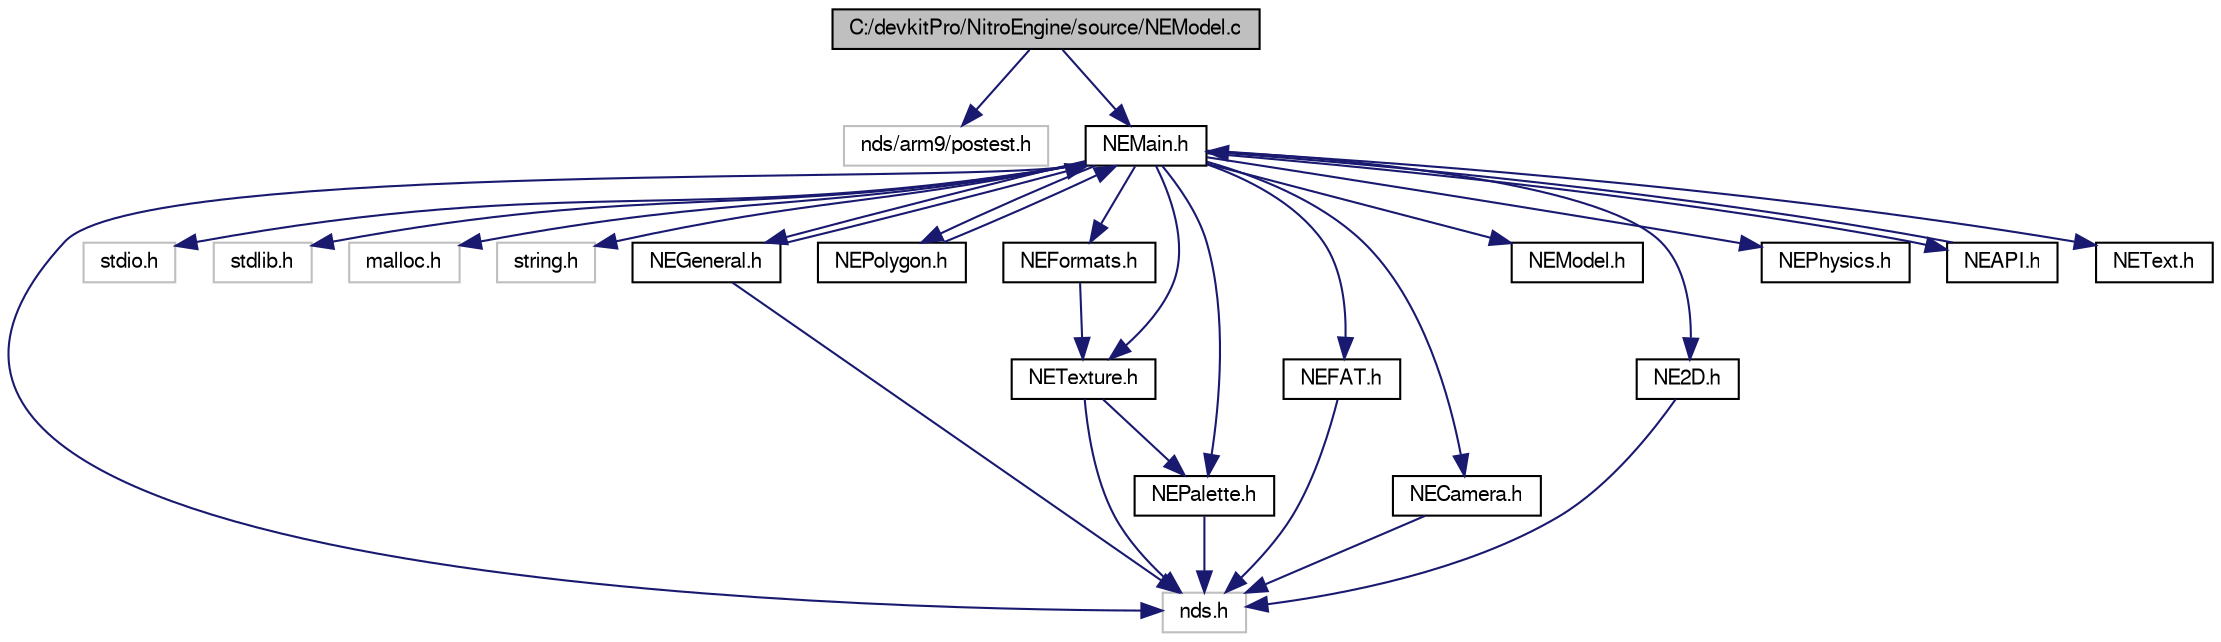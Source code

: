 digraph G
{
  bgcolor="transparent";
  edge [fontname="FreeSans",fontsize=10,labelfontname="FreeSans",labelfontsize=10];
  node [fontname="FreeSans",fontsize=10,shape=record];
  Node1 [label="C:/devkitPro/NitroEngine/source/NEModel.c",height=0.2,width=0.4,color="black", fillcolor="grey75", style="filled" fontcolor="black"];
  Node1 -> Node2 [color="midnightblue",fontsize=10,style="solid",fontname="FreeSans"];
  Node2 [label="nds/arm9/postest.h",height=0.2,width=0.4,color="grey75"];
  Node1 -> Node3 [color="midnightblue",fontsize=10,style="solid",fontname="FreeSans"];
  Node3 [label="NEMain.h",height=0.2,width=0.4,color="black",URL="$_n_e_main_8h.html",tooltip="Main file of Nitro Engine."];
  Node3 -> Node4 [color="midnightblue",fontsize=10,style="solid",fontname="FreeSans"];
  Node4 [label="nds.h",height=0.2,width=0.4,color="grey75"];
  Node3 -> Node5 [color="midnightblue",fontsize=10,style="solid",fontname="FreeSans"];
  Node5 [label="stdio.h",height=0.2,width=0.4,color="grey75"];
  Node3 -> Node6 [color="midnightblue",fontsize=10,style="solid",fontname="FreeSans"];
  Node6 [label="stdlib.h",height=0.2,width=0.4,color="grey75"];
  Node3 -> Node7 [color="midnightblue",fontsize=10,style="solid",fontname="FreeSans"];
  Node7 [label="malloc.h",height=0.2,width=0.4,color="grey75"];
  Node3 -> Node8 [color="midnightblue",fontsize=10,style="solid",fontname="FreeSans"];
  Node8 [label="string.h",height=0.2,width=0.4,color="grey75"];
  Node3 -> Node9 [color="midnightblue",fontsize=10,style="solid",fontname="FreeSans"];
  Node9 [label="NEGeneral.h",height=0.2,width=0.4,color="black",URL="$_n_e_general_8h.html",tooltip="Init 3D mode and process functions."];
  Node9 -> Node4 [color="midnightblue",fontsize=10,style="solid",fontname="FreeSans"];
  Node9 -> Node3 [color="midnightblue",fontsize=10,style="solid",fontname="FreeSans"];
  Node3 -> Node10 [color="midnightblue",fontsize=10,style="solid",fontname="FreeSans"];
  Node10 [label="NEPolygon.h",height=0.2,width=0.4,color="black",URL="$_n_e_polygon_8h.html",tooltip="Functions to draw polygons and more..."];
  Node10 -> Node3 [color="midnightblue",fontsize=10,style="solid",fontname="FreeSans"];
  Node3 -> Node11 [color="midnightblue",fontsize=10,style="solid",fontname="FreeSans"];
  Node11 [label="NEFormats.h",height=0.2,width=0.4,color="black",URL="$_n_e_formats_8h.html",tooltip="Used to convert common formats into DS formats."];
  Node11 -> Node12 [color="midnightblue",fontsize=10,style="solid",fontname="FreeSans"];
  Node12 [label="NETexture.h",height=0.2,width=0.4,color="black",URL="$_n_e_texture_8h.html",tooltip="Texture and material functions."];
  Node12 -> Node4 [color="midnightblue",fontsize=10,style="solid",fontname="FreeSans"];
  Node12 -> Node13 [color="midnightblue",fontsize=10,style="solid",fontname="FreeSans"];
  Node13 [label="NEPalette.h",height=0.2,width=0.4,color="black",URL="$_n_e_palette_8h.html",tooltip="Functions for loading, using and deleting palettes."];
  Node13 -> Node4 [color="midnightblue",fontsize=10,style="solid",fontname="FreeSans"];
  Node3 -> Node14 [color="midnightblue",fontsize=10,style="solid",fontname="FreeSans"];
  Node14 [label="NEFAT.h",height=0.2,width=0.4,color="black",URL="$_n_e_f_a_t_8h.html",tooltip="Used to load data from FAT."];
  Node14 -> Node4 [color="midnightblue",fontsize=10,style="solid",fontname="FreeSans"];
  Node3 -> Node15 [color="midnightblue",fontsize=10,style="solid",fontname="FreeSans"];
  Node15 [label="NECamera.h",height=0.2,width=0.4,color="black",URL="$_n_e_camera_8h.html",tooltip="Structs and functions used to move/rotate/etc the camera."];
  Node15 -> Node4 [color="midnightblue",fontsize=10,style="solid",fontname="FreeSans"];
  Node3 -> Node13 [color="midnightblue",fontsize=10,style="solid",fontname="FreeSans"];
  Node3 -> Node12 [color="midnightblue",fontsize=10,style="solid",fontname="FreeSans"];
  Node3 -> Node16 [color="midnightblue",fontsize=10,style="solid",fontname="FreeSans"];
  Node16 [label="NEModel.h",height=0.2,width=0.4,color="black",URL="$_n_e_model_8h.html",tooltip="Functions draw models, etc..."];
  Node3 -> Node17 [color="midnightblue",fontsize=10,style="solid",fontname="FreeSans"];
  Node17 [label="NE2D.h",height=0.2,width=0.4,color="black",URL="$_n_e2_d_8h.html",tooltip="2D over 3D system."];
  Node17 -> Node4 [color="midnightblue",fontsize=10,style="solid",fontname="FreeSans"];
  Node3 -> Node18 [color="midnightblue",fontsize=10,style="solid",fontname="FreeSans"];
  Node18 [label="NEPhysics.h",height=0.2,width=0.4,color="black",URL="$_n_e_physics_8h.html",tooltip="Simple physics engine."];
  Node3 -> Node19 [color="midnightblue",fontsize=10,style="solid",fontname="FreeSans"];
  Node19 [label="NEAPI.h",height=0.2,width=0.4,color="black",URL="$_n_e_a_p_i_8h.html",tooltip="API functions."];
  Node19 -> Node3 [color="midnightblue",fontsize=10,style="solid",fontname="FreeSans"];
  Node3 -> Node20 [color="midnightblue",fontsize=10,style="solid",fontname="FreeSans"];
  Node20 [label="NEText.h",height=0.2,width=0.4,color="black",URL="$_n_e_text_8h.html",tooltip="Text system."];
}
